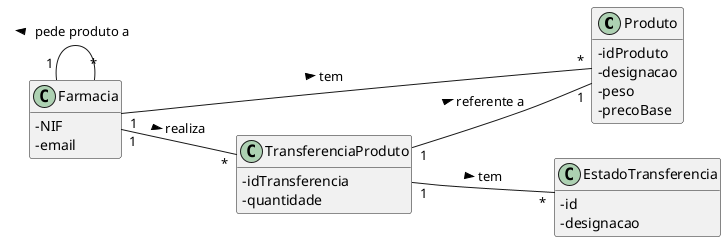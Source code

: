 @startuml
skinparam classAttributeIconSize 0
hide methods
left to right direction

class Produto {
  -idProduto
  -designacao
  -peso
  -precoBase
}

class TransferenciaProduto {
  -idTransferencia
  -quantidade
}

class EstadoTransferencia {
  -id
  -designacao
}

class Farmacia {
  -NIF
  -email
}

Farmacia "1" -- "*" Farmacia: pede produto a >
Farmacia "1" -- "*" Produto: tem >
Farmacia "1" -- "*" TransferenciaProduto: realiza >
TransferenciaProduto "1" -- "*" EstadoTransferencia: tem >
TransferenciaProduto "1" -- "1" Produto: referente a >

@enduml